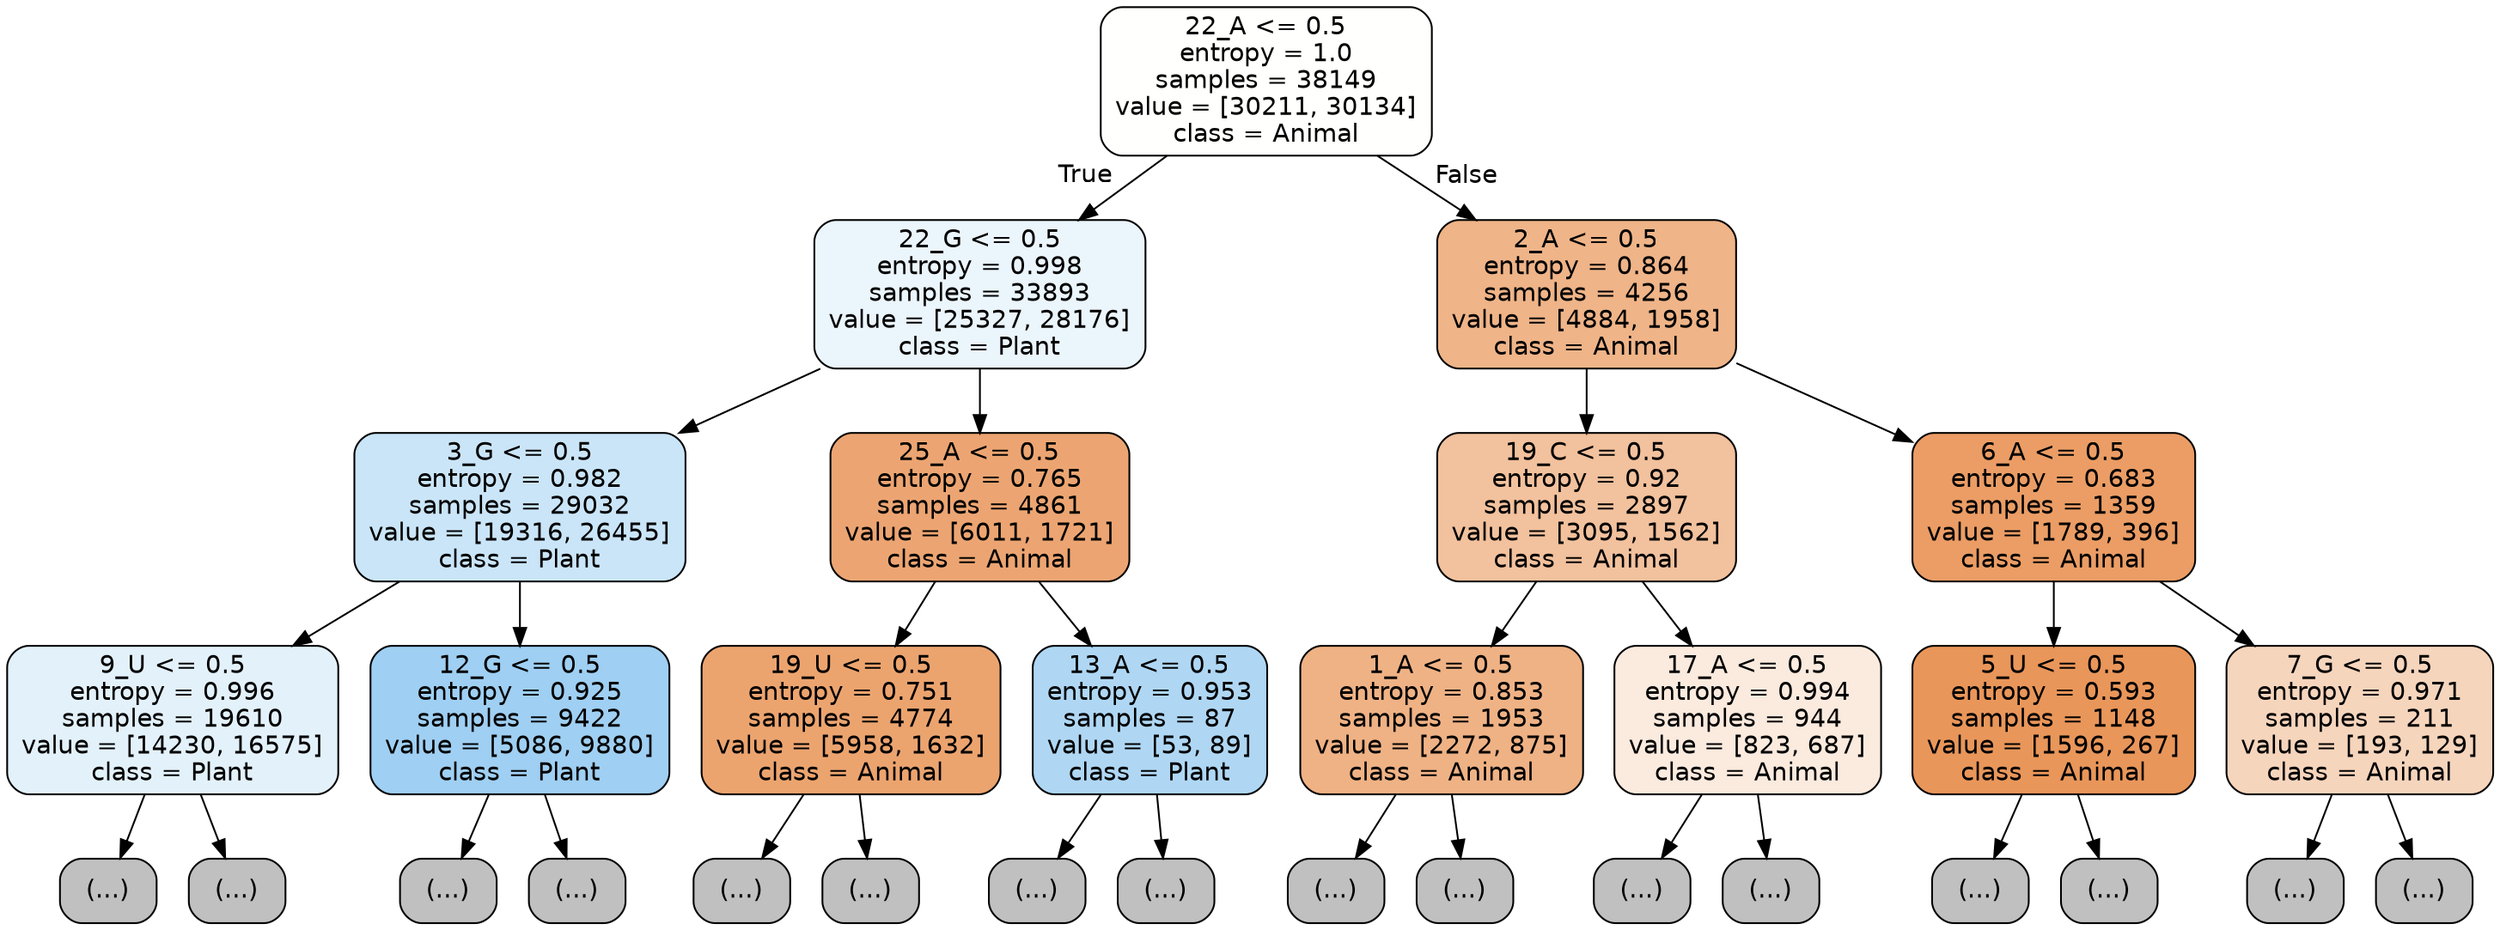 digraph Tree {
node [shape=box, style="filled, rounded", color="black", fontname="helvetica"] ;
edge [fontname="helvetica"] ;
0 [label="22_A <= 0.5\nentropy = 1.0\nsamples = 38149\nvalue = [30211, 30134]\nclass = Animal", fillcolor="#fffffe"] ;
1 [label="22_G <= 0.5\nentropy = 0.998\nsamples = 33893\nvalue = [25327, 28176]\nclass = Plant", fillcolor="#ebf5fc"] ;
0 -> 1 [labeldistance=2.5, labelangle=45, headlabel="True"] ;
2 [label="3_G <= 0.5\nentropy = 0.982\nsamples = 29032\nvalue = [19316, 26455]\nclass = Plant", fillcolor="#cae5f8"] ;
1 -> 2 ;
3 [label="9_U <= 0.5\nentropy = 0.996\nsamples = 19610\nvalue = [14230, 16575]\nclass = Plant", fillcolor="#e3f1fb"] ;
2 -> 3 ;
4 [label="(...)", fillcolor="#C0C0C0"] ;
3 -> 4 ;
6407 [label="(...)", fillcolor="#C0C0C0"] ;
3 -> 6407 ;
9094 [label="12_G <= 0.5\nentropy = 0.925\nsamples = 9422\nvalue = [5086, 9880]\nclass = Plant", fillcolor="#9fcff2"] ;
2 -> 9094 ;
9095 [label="(...)", fillcolor="#C0C0C0"] ;
9094 -> 9095 ;
11670 [label="(...)", fillcolor="#C0C0C0"] ;
9094 -> 11670 ;
12719 [label="25_A <= 0.5\nentropy = 0.765\nsamples = 4861\nvalue = [6011, 1721]\nclass = Animal", fillcolor="#eca572"] ;
1 -> 12719 ;
12720 [label="19_U <= 0.5\nentropy = 0.751\nsamples = 4774\nvalue = [5958, 1632]\nclass = Animal", fillcolor="#eca46f"] ;
12719 -> 12720 ;
12721 [label="(...)", fillcolor="#C0C0C0"] ;
12720 -> 12721 ;
14190 [label="(...)", fillcolor="#C0C0C0"] ;
12720 -> 14190 ;
14697 [label="13_A <= 0.5\nentropy = 0.953\nsamples = 87\nvalue = [53, 89]\nclass = Plant", fillcolor="#afd7f4"] ;
12719 -> 14697 ;
14698 [label="(...)", fillcolor="#C0C0C0"] ;
14697 -> 14698 ;
14731 [label="(...)", fillcolor="#C0C0C0"] ;
14697 -> 14731 ;
14744 [label="2_A <= 0.5\nentropy = 0.864\nsamples = 4256\nvalue = [4884, 1958]\nclass = Animal", fillcolor="#efb488"] ;
0 -> 14744 [labeldistance=2.5, labelangle=-45, headlabel="False"] ;
14745 [label="19_C <= 0.5\nentropy = 0.92\nsamples = 2897\nvalue = [3095, 1562]\nclass = Animal", fillcolor="#f2c19d"] ;
14744 -> 14745 ;
14746 [label="1_A <= 0.5\nentropy = 0.853\nsamples = 1953\nvalue = [2272, 875]\nclass = Animal", fillcolor="#efb285"] ;
14745 -> 14746 ;
14747 [label="(...)", fillcolor="#C0C0C0"] ;
14746 -> 14747 ;
15512 [label="(...)", fillcolor="#C0C0C0"] ;
14746 -> 15512 ;
15755 [label="17_A <= 0.5\nentropy = 0.994\nsamples = 944\nvalue = [823, 687]\nclass = Animal", fillcolor="#fbeade"] ;
14745 -> 15755 ;
15756 [label="(...)", fillcolor="#C0C0C0"] ;
15755 -> 15756 ;
16045 [label="(...)", fillcolor="#C0C0C0"] ;
15755 -> 16045 ;
16120 [label="6_A <= 0.5\nentropy = 0.683\nsamples = 1359\nvalue = [1789, 396]\nclass = Animal", fillcolor="#eb9d65"] ;
14744 -> 16120 ;
16121 [label="5_U <= 0.5\nentropy = 0.593\nsamples = 1148\nvalue = [1596, 267]\nclass = Animal", fillcolor="#e9965a"] ;
16120 -> 16121 ;
16122 [label="(...)", fillcolor="#C0C0C0"] ;
16121 -> 16122 ;
16423 [label="(...)", fillcolor="#C0C0C0"] ;
16121 -> 16423 ;
16564 [label="7_G <= 0.5\nentropy = 0.971\nsamples = 211\nvalue = [193, 129]\nclass = Animal", fillcolor="#f6d5bd"] ;
16120 -> 16564 ;
16565 [label="(...)", fillcolor="#C0C0C0"] ;
16564 -> 16565 ;
16650 [label="(...)", fillcolor="#C0C0C0"] ;
16564 -> 16650 ;
}
